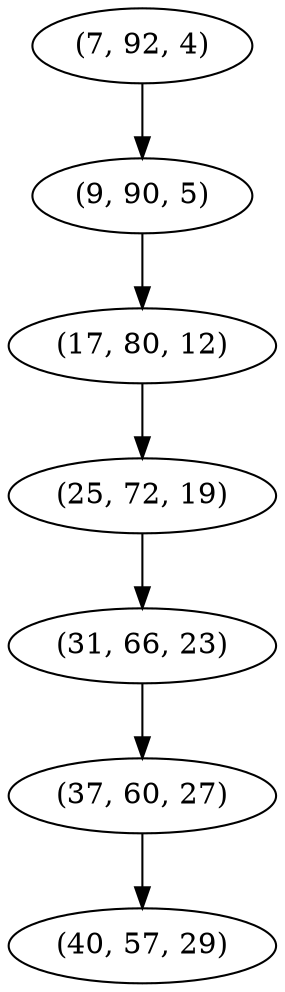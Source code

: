 digraph tree {
    "(7, 92, 4)";
    "(9, 90, 5)";
    "(17, 80, 12)";
    "(25, 72, 19)";
    "(31, 66, 23)";
    "(37, 60, 27)";
    "(40, 57, 29)";
    "(7, 92, 4)" -> "(9, 90, 5)";
    "(9, 90, 5)" -> "(17, 80, 12)";
    "(17, 80, 12)" -> "(25, 72, 19)";
    "(25, 72, 19)" -> "(31, 66, 23)";
    "(31, 66, 23)" -> "(37, 60, 27)";
    "(37, 60, 27)" -> "(40, 57, 29)";
}
